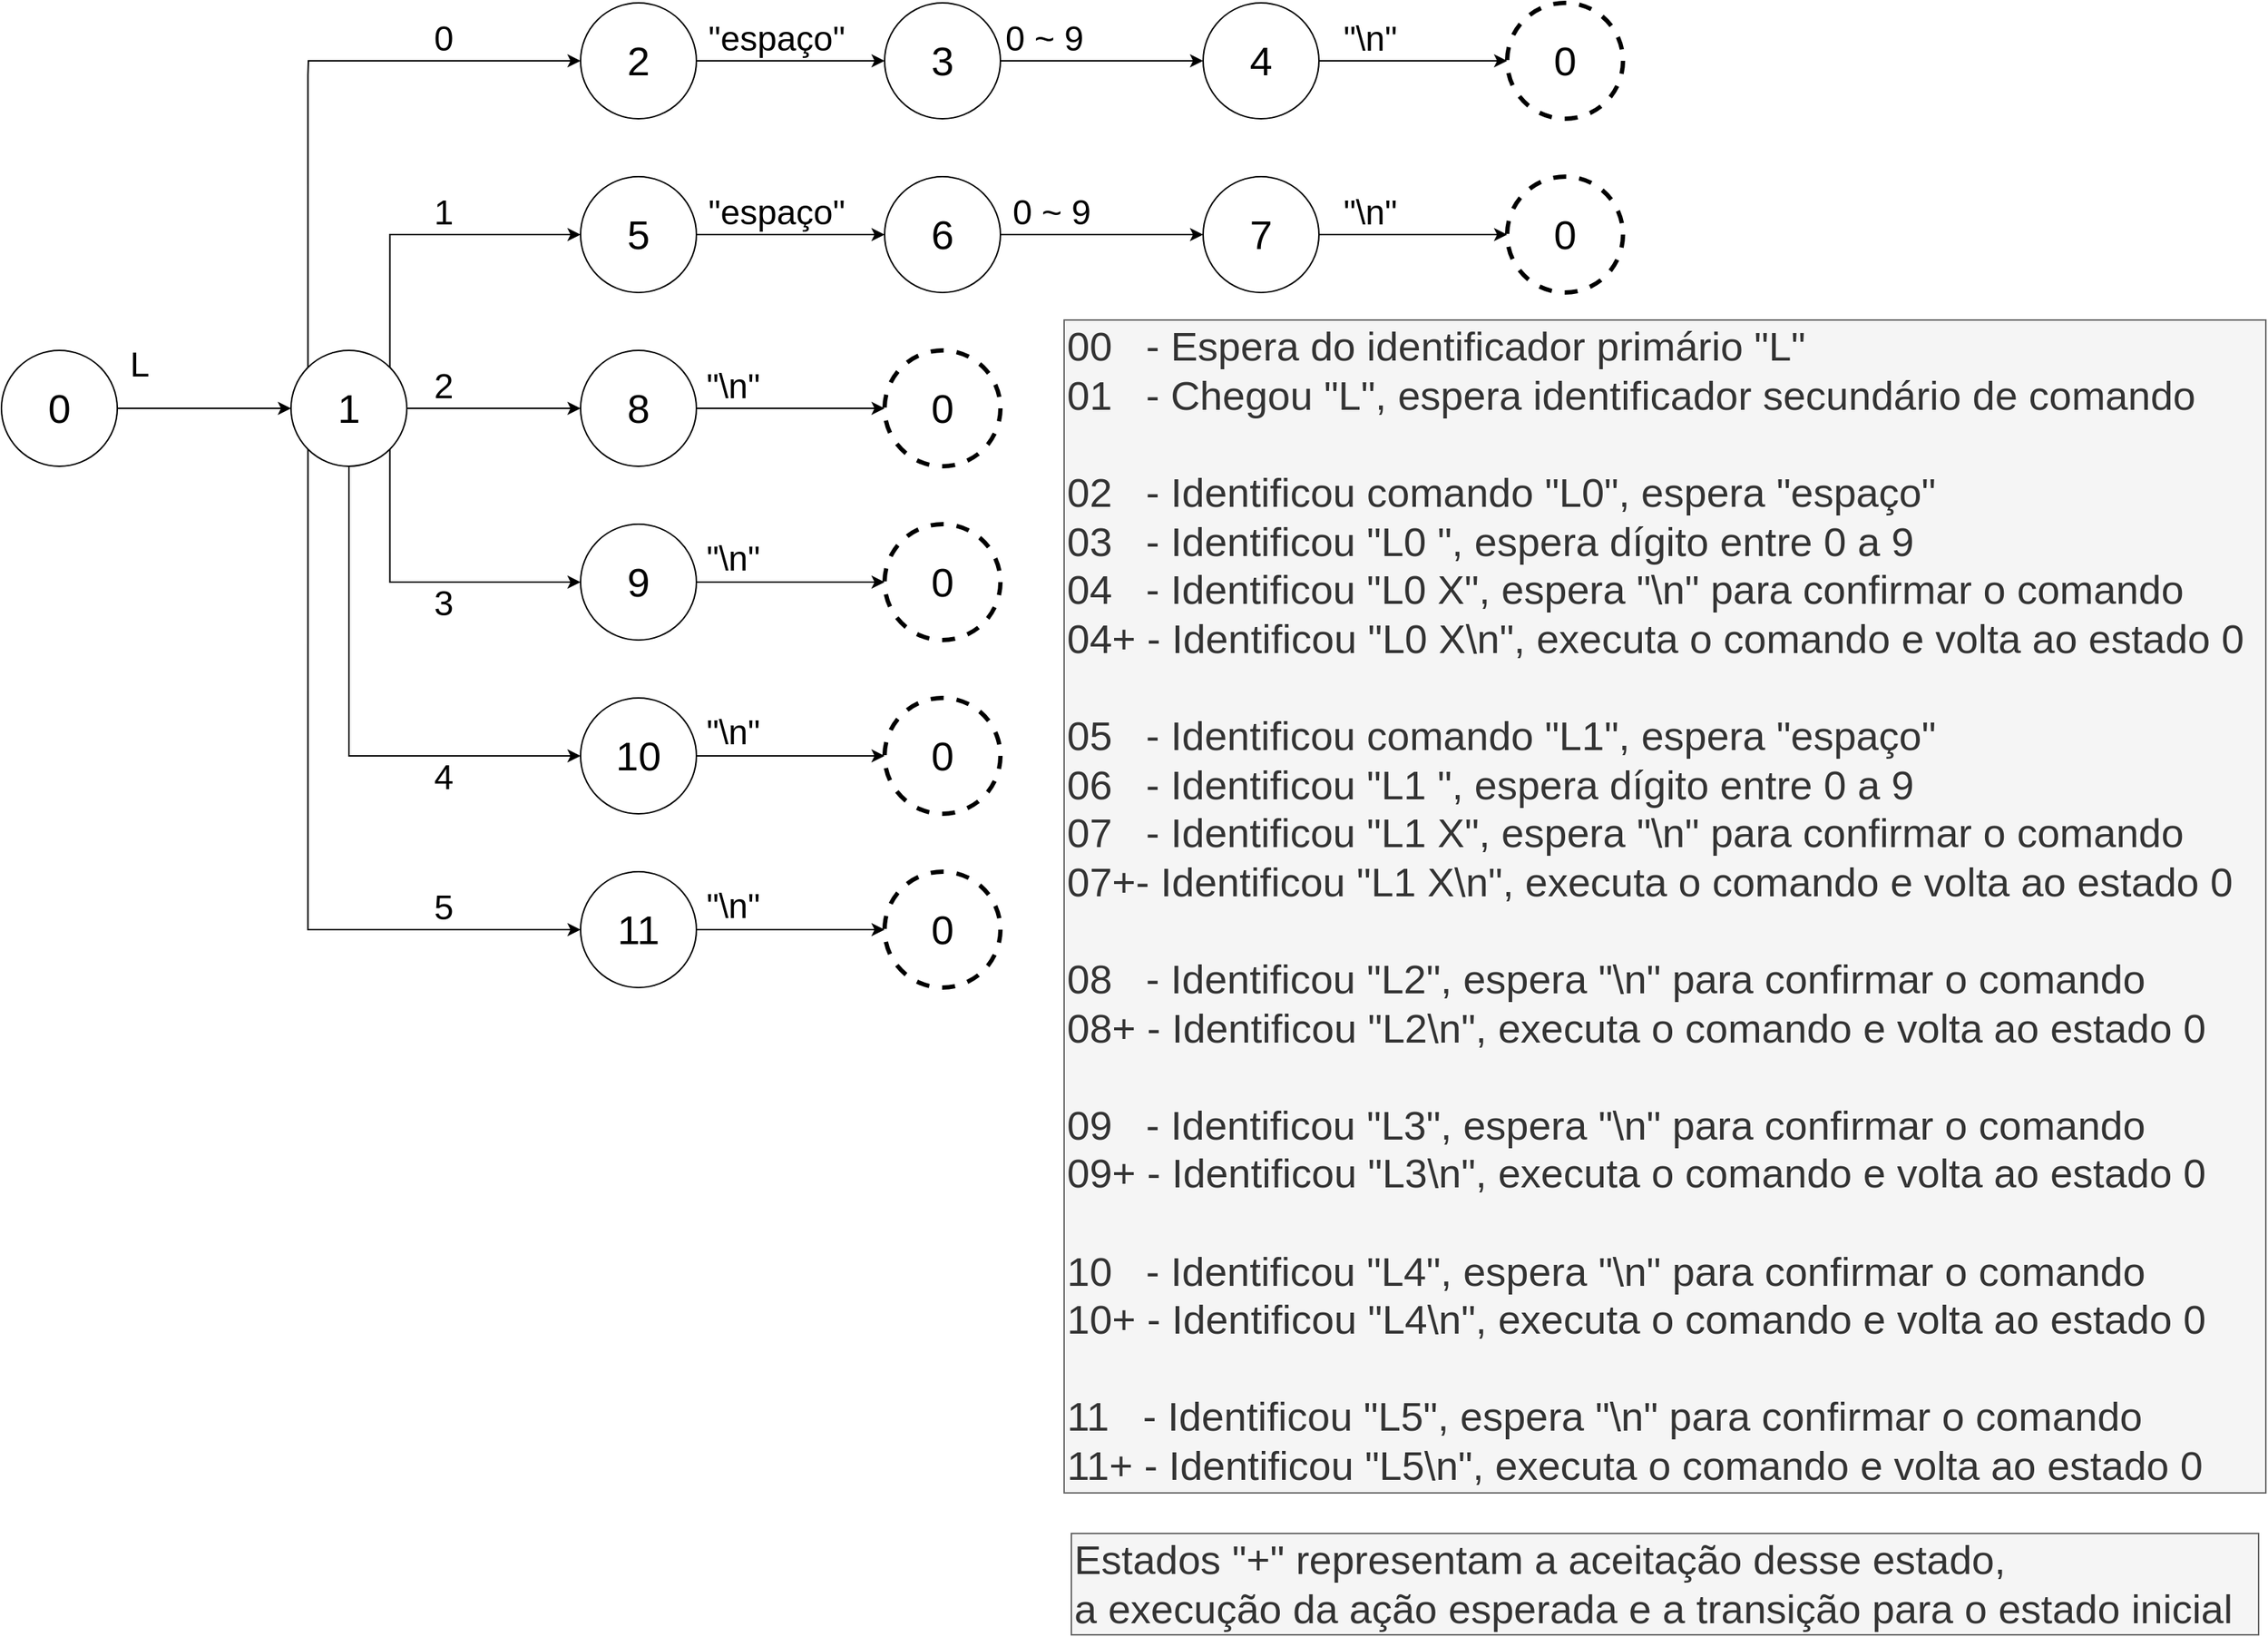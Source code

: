 <mxfile>
    <diagram id="TWPvgU6UWbrKj5qan-sC" name="Page-1">
        <mxGraphModel dx="1895" dy="1620" grid="1" gridSize="10" guides="1" tooltips="1" connect="1" arrows="1" fold="1" page="1" pageScale="1" pageWidth="827" pageHeight="1169" math="0" shadow="0">
            <root>
                <mxCell id="0"/>
                <mxCell id="1" parent="0"/>
                <mxCell id="b2YMCBuufm5c_ai1b8BD-9" value="&lt;div&gt;&lt;font style=&quot;font-size: 28px&quot;&gt;00&amp;nbsp; &amp;nbsp;- Espera do identificador primário &quot;L&quot;&lt;br&gt;&lt;/font&gt;&lt;/div&gt;&lt;font style=&quot;font-size: 28px&quot;&gt;&lt;div&gt;&lt;span&gt;01&amp;nbsp; &amp;nbsp;- Chegou &quot;L&quot;, espera identificador secundário de comando&lt;/span&gt;&lt;/div&gt;&lt;div&gt;&lt;span&gt;&lt;br&gt;&lt;/span&gt;&lt;/div&gt;&lt;div&gt;&lt;span&gt;02&amp;nbsp; &amp;nbsp;- Identificou comando &quot;L0&quot;, espera &quot;espaço&quot;&lt;/span&gt;&lt;/div&gt;&lt;div&gt;&lt;span&gt;03&amp;nbsp; &amp;nbsp;- Identificou &quot;L0 &quot;, espera dígito entre 0 a 9&lt;/span&gt;&lt;br&gt;&lt;/div&gt;&lt;div&gt;04&amp;nbsp; &amp;nbsp;- Identificou &quot;L0 X&quot;, espera &quot;\n&quot; para confirmar o comando&lt;span&gt;&lt;br&gt;&lt;/span&gt;&lt;/div&gt;&lt;div&gt;04+ - Identificou&amp;nbsp;&quot;L0 X\n&quot;, executa o comando e volta ao estado 0&lt;/div&gt;&lt;div&gt;&lt;br&gt;&lt;/div&gt;&lt;div&gt;&lt;div&gt;05&amp;nbsp;&lt;span&gt;&amp;nbsp;&lt;/span&gt;&lt;span&gt;&amp;nbsp;&lt;/span&gt;&lt;span&gt;- Identificou comando &quot;L1&quot;, espera &quot;espaço&quot;&lt;/span&gt;&lt;/div&gt;&lt;div&gt;06&amp;nbsp;&lt;span&gt;&amp;nbsp;&lt;/span&gt;&lt;span&gt;&amp;nbsp;&lt;/span&gt;&lt;span&gt;- Identificou &quot;L1 &quot;, espera dígito entre 0 a 9&lt;/span&gt;&lt;/div&gt;&lt;div&gt;07&amp;nbsp;&lt;span&gt;&amp;nbsp;&lt;/span&gt;&lt;span&gt;&amp;nbsp;&lt;/span&gt;&lt;span&gt;- Identificou &quot;L1 X&quot;, espera &quot;\n&quot; para confirmar o comando&lt;/span&gt;&lt;/div&gt;&lt;div&gt;07+- Identificou&amp;nbsp;&quot;L1 X\n&quot;, executa o comando e volta ao estado 0&lt;/div&gt;&lt;div&gt;&lt;br&gt;&lt;/div&gt;&lt;div&gt;08&amp;nbsp; &amp;nbsp;- Identificou &quot;L2&quot;,&amp;nbsp;&lt;span&gt;espera &quot;\n&quot; para confirmar o comando&lt;/span&gt;&lt;/div&gt;&lt;/div&gt;&lt;div&gt;08+ - Identificou &quot;L2\n&quot;, executa o comando e volta ao estado 0&lt;/div&gt;&lt;div&gt;&lt;br&gt;&lt;/div&gt;&lt;div&gt;&lt;div&gt;09&amp;nbsp; &amp;nbsp;- Identificou &quot;L3&quot;,&amp;nbsp;espera &quot;\n&quot; para confirmar o comando&lt;/div&gt;&lt;div&gt;09+ - Identificou &quot;L3\n&quot;, executa o comando e volta ao estado 0&lt;br&gt;&lt;br&gt;10&amp;nbsp; &amp;nbsp;-&amp;nbsp;&lt;span&gt;Identificou &quot;L4&quot;,&amp;nbsp;espera &quot;\n&quot; para confirmar o comando&lt;/span&gt;&lt;/div&gt;&lt;/div&gt;&lt;div&gt;&lt;span&gt;10+ - Identificou &quot;L4\n&quot;, executa o comando e volta ao estado 0&lt;/span&gt;&lt;/div&gt;&lt;div&gt;&lt;span&gt;&lt;br&gt;&lt;/span&gt;&lt;/div&gt;&lt;div&gt;&lt;span&gt;11&amp;nbsp; &amp;nbsp;- Identificou &quot;L5&quot;, espera &quot;\n&quot; para confirmar o comando&lt;/span&gt;&lt;/div&gt;&lt;div&gt;11+ - Identificou &quot;L5\n&quot;, executa o comando e volta ao estado 0&lt;/div&gt;&lt;/font&gt;" style="text;html=1;align=left;verticalAlign=middle;resizable=0;points=[];autosize=1;strokeColor=#666666;fillColor=#f5f5f5;fontSize=28;imageAspect=1;recursiveResize=1;expand=1;resizeHeight=1;resizeWidth=1;comic=0;fontColor=#333333;" parent="1" vertex="1">
                    <mxGeometry x="740" y="222" width="830" height="810" as="geometry"/>
                </mxCell>
                <mxCell id="b2YMCBuufm5c_ai1b8BD-25" style="edgeStyle=orthogonalEdgeStyle;rounded=0;orthogonalLoop=1;jettySize=auto;html=1;fontSize=28;" parent="1" source="b2YMCBuufm5c_ai1b8BD-26" target="b2YMCBuufm5c_ai1b8BD-28" edge="1">
                    <mxGeometry relative="1" as="geometry"/>
                </mxCell>
                <mxCell id="b2YMCBuufm5c_ai1b8BD-26" value="&lt;font style=&quot;font-size: 28px&quot;&gt;0&lt;/font&gt;" style="ellipse;whiteSpace=wrap;html=1;aspect=fixed;" parent="1" vertex="1">
                    <mxGeometry x="6" y="243" width="80" height="80" as="geometry"/>
                </mxCell>
                <mxCell id="b2YMCBuufm5c_ai1b8BD-47" style="edgeStyle=orthogonalEdgeStyle;rounded=0;orthogonalLoop=1;jettySize=auto;html=1;entryX=0;entryY=0.5;entryDx=0;entryDy=0;fontSize=24;exitX=0;exitY=0;exitDx=0;exitDy=0;" parent="1" source="b2YMCBuufm5c_ai1b8BD-28" target="b2YMCBuufm5c_ai1b8BD-38" edge="1">
                    <mxGeometry relative="1" as="geometry">
                        <Array as="points">
                            <mxPoint x="218" y="53"/>
                            <mxPoint x="218" y="43"/>
                        </Array>
                    </mxGeometry>
                </mxCell>
                <mxCell id="b2YMCBuufm5c_ai1b8BD-48" style="edgeStyle=orthogonalEdgeStyle;rounded=0;orthogonalLoop=1;jettySize=auto;html=1;entryX=0;entryY=0.5;entryDx=0;entryDy=0;fontSize=24;exitX=1;exitY=0;exitDx=0;exitDy=0;" parent="1" source="b2YMCBuufm5c_ai1b8BD-28" target="b2YMCBuufm5c_ai1b8BD-42" edge="1">
                    <mxGeometry relative="1" as="geometry">
                        <Array as="points">
                            <mxPoint x="274" y="163"/>
                        </Array>
                    </mxGeometry>
                </mxCell>
                <mxCell id="b2YMCBuufm5c_ai1b8BD-50" style="edgeStyle=orthogonalEdgeStyle;rounded=0;orthogonalLoop=1;jettySize=auto;html=1;entryX=0;entryY=0.5;entryDx=0;entryDy=0;fontSize=24;" parent="1" source="b2YMCBuufm5c_ai1b8BD-28" target="b2YMCBuufm5c_ai1b8BD-43" edge="1">
                    <mxGeometry relative="1" as="geometry"/>
                </mxCell>
                <mxCell id="b2YMCBuufm5c_ai1b8BD-53" style="edgeStyle=orthogonalEdgeStyle;rounded=0;orthogonalLoop=1;jettySize=auto;html=1;entryX=0;entryY=0.5;entryDx=0;entryDy=0;fontSize=24;exitX=1;exitY=1;exitDx=0;exitDy=0;" parent="1" source="b2YMCBuufm5c_ai1b8BD-28" target="b2YMCBuufm5c_ai1b8BD-44" edge="1">
                    <mxGeometry relative="1" as="geometry">
                        <mxPoint x="226" y="363" as="sourcePoint"/>
                        <Array as="points">
                            <mxPoint x="274" y="403"/>
                        </Array>
                    </mxGeometry>
                </mxCell>
                <mxCell id="b2YMCBuufm5c_ai1b8BD-55" style="edgeStyle=orthogonalEdgeStyle;rounded=0;orthogonalLoop=1;jettySize=auto;html=1;entryX=0;entryY=0.5;entryDx=0;entryDy=0;fontSize=24;exitX=0.5;exitY=1;exitDx=0;exitDy=0;" parent="1" source="b2YMCBuufm5c_ai1b8BD-28" target="b2YMCBuufm5c_ai1b8BD-45" edge="1">
                    <mxGeometry relative="1" as="geometry">
                        <Array as="points">
                            <mxPoint x="246" y="523"/>
                        </Array>
                    </mxGeometry>
                </mxCell>
                <mxCell id="b2YMCBuufm5c_ai1b8BD-57" style="edgeStyle=orthogonalEdgeStyle;rounded=0;orthogonalLoop=1;jettySize=auto;html=1;exitX=0;exitY=1;exitDx=0;exitDy=0;fontSize=24;entryX=0;entryY=0.5;entryDx=0;entryDy=0;" parent="1" source="b2YMCBuufm5c_ai1b8BD-28" target="b2YMCBuufm5c_ai1b8BD-58" edge="1">
                    <mxGeometry relative="1" as="geometry">
                        <mxPoint x="217.333" y="603" as="targetPoint"/>
                        <Array as="points">
                            <mxPoint x="218" y="643"/>
                        </Array>
                    </mxGeometry>
                </mxCell>
                <mxCell id="b2YMCBuufm5c_ai1b8BD-28" value="&lt;span style=&quot;font-size: 28px&quot;&gt;1&lt;/span&gt;" style="ellipse;whiteSpace=wrap;html=1;aspect=fixed;" parent="1" vertex="1">
                    <mxGeometry x="206" y="243" width="80" height="80" as="geometry"/>
                </mxCell>
                <mxCell id="b2YMCBuufm5c_ai1b8BD-29" style="edgeStyle=orthogonalEdgeStyle;rounded=0;orthogonalLoop=1;jettySize=auto;html=1;entryX=0;entryY=0.5;entryDx=0;entryDy=0;fontSize=24;exitX=1;exitY=0.5;exitDx=0;exitDy=0;" parent="1" source="b2YMCBuufm5c_ai1b8BD-42" target="b2YMCBuufm5c_ai1b8BD-34" edge="1">
                    <mxGeometry relative="1" as="geometry">
                        <mxPoint x="726" y="418" as="sourcePoint"/>
                    </mxGeometry>
                </mxCell>
                <mxCell id="b2YMCBuufm5c_ai1b8BD-30" style="edgeStyle=orthogonalEdgeStyle;rounded=0;orthogonalLoop=1;jettySize=auto;html=1;fontSize=24;exitX=1;exitY=0.5;exitDx=0;exitDy=0;" parent="1" source="b2YMCBuufm5c_ai1b8BD-43" target="b2YMCBuufm5c_ai1b8BD-35" edge="1">
                    <mxGeometry relative="1" as="geometry">
                        <mxPoint x="496" y="293" as="sourcePoint"/>
                    </mxGeometry>
                </mxCell>
                <mxCell id="b2YMCBuufm5c_ai1b8BD-80" style="edgeStyle=orthogonalEdgeStyle;rounded=0;orthogonalLoop=1;jettySize=auto;html=1;entryX=0;entryY=0.5;entryDx=0;entryDy=0;fontSize=24;" parent="1" source="b2YMCBuufm5c_ai1b8BD-31" target="b2YMCBuufm5c_ai1b8BD-79" edge="1">
                    <mxGeometry relative="1" as="geometry"/>
                </mxCell>
                <mxCell id="b2YMCBuufm5c_ai1b8BD-31" value="&lt;font style=&quot;font-size: 28px&quot;&gt;4&lt;/font&gt;" style="ellipse;whiteSpace=wrap;html=1;aspect=fixed;strokeWidth=1;" parent="1" vertex="1">
                    <mxGeometry x="836" y="3" width="80" height="80" as="geometry"/>
                </mxCell>
                <mxCell id="b2YMCBuufm5c_ai1b8BD-32" value="&lt;font style=&quot;font-size: 24px&quot;&gt;L&lt;/font&gt;" style="text;html=1;align=center;verticalAlign=middle;resizable=0;points=[];autosize=1;strokeColor=none;fillColor=none;fontSize=15;" parent="1" vertex="1">
                    <mxGeometry x="86" y="238" width="30" height="30" as="geometry"/>
                </mxCell>
                <mxCell id="b2YMCBuufm5c_ai1b8BD-33" value="0" style="text;html=1;align=center;verticalAlign=middle;resizable=0;points=[];autosize=1;strokeColor=none;fillColor=none;fontSize=24;" parent="1" vertex="1">
                    <mxGeometry x="296" y="13" width="30" height="30" as="geometry"/>
                </mxCell>
                <mxCell id="b2YMCBuufm5c_ai1b8BD-34" value="&lt;font style=&quot;font-size: 28px&quot;&gt;6&lt;/font&gt;" style="ellipse;whiteSpace=wrap;html=1;aspect=fixed;" parent="1" vertex="1">
                    <mxGeometry x="616" y="123" width="80" height="80" as="geometry"/>
                </mxCell>
                <mxCell id="b2YMCBuufm5c_ai1b8BD-35" value="&lt;font style=&quot;font-size: 28px&quot;&gt;0&lt;/font&gt;" style="ellipse;whiteSpace=wrap;html=1;aspect=fixed;strokeWidth=3;dashed=1;" parent="1" vertex="1">
                    <mxGeometry x="616" y="243" width="80" height="80" as="geometry"/>
                </mxCell>
                <mxCell id="b2YMCBuufm5c_ai1b8BD-36" value="&quot;espaço&quot;" style="text;html=1;align=center;verticalAlign=middle;resizable=0;points=[];autosize=1;strokeColor=none;fillColor=none;fontSize=24;" parent="1" vertex="1">
                    <mxGeometry x="486" y="13" width="110" height="30" as="geometry"/>
                </mxCell>
                <mxCell id="b2YMCBuufm5c_ai1b8BD-37" value="&quot;\n&quot;" style="text;html=1;align=center;verticalAlign=middle;resizable=0;points=[];autosize=1;strokeColor=none;fillColor=none;fontSize=24;" parent="1" vertex="1">
                    <mxGeometry x="486" y="253" width="50" height="30" as="geometry"/>
                </mxCell>
                <mxCell id="b2YMCBuufm5c_ai1b8BD-38" value="&lt;font style=&quot;font-size: 28px&quot;&gt;2&lt;/font&gt;" style="ellipse;whiteSpace=wrap;html=1;aspect=fixed;" parent="1" vertex="1">
                    <mxGeometry x="406" y="3" width="80" height="80" as="geometry"/>
                </mxCell>
                <mxCell id="b2YMCBuufm5c_ai1b8BD-42" value="&lt;font style=&quot;font-size: 28px&quot;&gt;5&lt;/font&gt;" style="ellipse;whiteSpace=wrap;html=1;aspect=fixed;" parent="1" vertex="1">
                    <mxGeometry x="406" y="123" width="80" height="80" as="geometry"/>
                </mxCell>
                <mxCell id="b2YMCBuufm5c_ai1b8BD-43" value="&lt;font style=&quot;font-size: 28px&quot;&gt;8&lt;/font&gt;" style="ellipse;whiteSpace=wrap;html=1;aspect=fixed;" parent="1" vertex="1">
                    <mxGeometry x="406" y="243" width="80" height="80" as="geometry"/>
                </mxCell>
                <mxCell id="b2YMCBuufm5c_ai1b8BD-44" value="&lt;font style=&quot;font-size: 28px&quot;&gt;9&lt;/font&gt;" style="ellipse;whiteSpace=wrap;html=1;aspect=fixed;" parent="1" vertex="1">
                    <mxGeometry x="406" y="363" width="80" height="80" as="geometry"/>
                </mxCell>
                <mxCell id="b2YMCBuufm5c_ai1b8BD-45" value="&lt;font style=&quot;font-size: 28px&quot;&gt;10&lt;/font&gt;" style="ellipse;whiteSpace=wrap;html=1;aspect=fixed;" parent="1" vertex="1">
                    <mxGeometry x="406" y="483" width="80" height="80" as="geometry"/>
                </mxCell>
                <mxCell id="b2YMCBuufm5c_ai1b8BD-49" value="1" style="text;html=1;align=center;verticalAlign=middle;resizable=0;points=[];autosize=1;strokeColor=none;fillColor=none;fontSize=24;" parent="1" vertex="1">
                    <mxGeometry x="296" y="133" width="30" height="30" as="geometry"/>
                </mxCell>
                <mxCell id="b2YMCBuufm5c_ai1b8BD-51" value="2" style="text;html=1;align=center;verticalAlign=middle;resizable=0;points=[];autosize=1;strokeColor=none;fillColor=none;fontSize=24;" parent="1" vertex="1">
                    <mxGeometry x="296" y="253" width="30" height="30" as="geometry"/>
                </mxCell>
                <mxCell id="b2YMCBuufm5c_ai1b8BD-54" value="3" style="text;html=1;align=center;verticalAlign=middle;resizable=0;points=[];autosize=1;strokeColor=none;fillColor=none;fontSize=24;" parent="1" vertex="1">
                    <mxGeometry x="296" y="403" width="30" height="30" as="geometry"/>
                </mxCell>
                <mxCell id="b2YMCBuufm5c_ai1b8BD-56" value="4" style="text;html=1;align=center;verticalAlign=middle;resizable=0;points=[];autosize=1;strokeColor=none;fillColor=none;fontSize=24;" parent="1" vertex="1">
                    <mxGeometry x="296" y="523" width="30" height="30" as="geometry"/>
                </mxCell>
                <mxCell id="b2YMCBuufm5c_ai1b8BD-58" value="&lt;font style=&quot;font-size: 28px&quot;&gt;11&lt;/font&gt;" style="ellipse;whiteSpace=wrap;html=1;aspect=fixed;" parent="1" vertex="1">
                    <mxGeometry x="406" y="603" width="80" height="80" as="geometry"/>
                </mxCell>
                <mxCell id="b2YMCBuufm5c_ai1b8BD-59" value="5" style="text;html=1;align=center;verticalAlign=middle;resizable=0;points=[];autosize=1;strokeColor=none;fillColor=none;fontSize=24;" parent="1" vertex="1">
                    <mxGeometry x="296" y="613" width="30" height="30" as="geometry"/>
                </mxCell>
                <mxCell id="b2YMCBuufm5c_ai1b8BD-60" value="&lt;font style=&quot;font-size: 28px&quot;&gt;0&lt;/font&gt;" style="ellipse;whiteSpace=wrap;html=1;aspect=fixed;strokeWidth=3;dashed=1;" parent="1" vertex="1">
                    <mxGeometry x="616" y="363" width="80" height="80" as="geometry"/>
                </mxCell>
                <mxCell id="b2YMCBuufm5c_ai1b8BD-61" value="&lt;font style=&quot;font-size: 28px&quot;&gt;0&lt;/font&gt;" style="ellipse;whiteSpace=wrap;html=1;aspect=fixed;strokeWidth=3;dashed=1;" parent="1" vertex="1">
                    <mxGeometry x="616" y="483" width="80" height="80" as="geometry"/>
                </mxCell>
                <mxCell id="b2YMCBuufm5c_ai1b8BD-62" value="&lt;font style=&quot;font-size: 28px&quot;&gt;0&lt;/font&gt;" style="ellipse;whiteSpace=wrap;html=1;aspect=fixed;strokeWidth=3;dashed=1;" parent="1" vertex="1">
                    <mxGeometry x="616" y="603" width="80" height="80" as="geometry"/>
                </mxCell>
                <mxCell id="b2YMCBuufm5c_ai1b8BD-63" style="edgeStyle=orthogonalEdgeStyle;rounded=0;orthogonalLoop=1;jettySize=auto;html=1;fontSize=24;" parent="1" source="b2YMCBuufm5c_ai1b8BD-44" target="b2YMCBuufm5c_ai1b8BD-60" edge="1">
                    <mxGeometry relative="1" as="geometry">
                        <mxPoint x="486" y="402" as="sourcePoint"/>
                        <mxPoint x="616" y="402" as="targetPoint"/>
                    </mxGeometry>
                </mxCell>
                <mxCell id="b2YMCBuufm5c_ai1b8BD-64" value="&quot;\n&quot;" style="text;html=1;align=center;verticalAlign=middle;resizable=0;points=[];autosize=1;strokeColor=none;fillColor=none;fontSize=24;" parent="1" vertex="1">
                    <mxGeometry x="486" y="372" width="50" height="30" as="geometry"/>
                </mxCell>
                <mxCell id="b2YMCBuufm5c_ai1b8BD-65" style="edgeStyle=orthogonalEdgeStyle;rounded=0;orthogonalLoop=1;jettySize=auto;html=1;fontSize=24;" parent="1" source="b2YMCBuufm5c_ai1b8BD-45" target="b2YMCBuufm5c_ai1b8BD-61" edge="1">
                    <mxGeometry relative="1" as="geometry">
                        <mxPoint x="486" y="522" as="sourcePoint"/>
                        <mxPoint x="616" y="522" as="targetPoint"/>
                    </mxGeometry>
                </mxCell>
                <mxCell id="b2YMCBuufm5c_ai1b8BD-66" value="&quot;\n&quot;" style="text;html=1;align=center;verticalAlign=middle;resizable=0;points=[];autosize=1;strokeColor=none;fillColor=none;fontSize=24;" parent="1" vertex="1">
                    <mxGeometry x="486" y="492" width="50" height="30" as="geometry"/>
                </mxCell>
                <mxCell id="b2YMCBuufm5c_ai1b8BD-67" style="edgeStyle=orthogonalEdgeStyle;rounded=0;orthogonalLoop=1;jettySize=auto;html=1;fontSize=24;" parent="1" source="b2YMCBuufm5c_ai1b8BD-58" target="b2YMCBuufm5c_ai1b8BD-62" edge="1">
                    <mxGeometry relative="1" as="geometry">
                        <mxPoint x="486" y="642" as="sourcePoint"/>
                        <mxPoint x="616" y="642" as="targetPoint"/>
                    </mxGeometry>
                </mxCell>
                <mxCell id="b2YMCBuufm5c_ai1b8BD-68" value="&quot;\n&quot;" style="text;html=1;align=center;verticalAlign=middle;resizable=0;points=[];autosize=1;strokeColor=none;fillColor=none;fontSize=24;" parent="1" vertex="1">
                    <mxGeometry x="486" y="612" width="50" height="30" as="geometry"/>
                </mxCell>
                <mxCell id="b2YMCBuufm5c_ai1b8BD-69" style="edgeStyle=orthogonalEdgeStyle;rounded=0;orthogonalLoop=1;jettySize=auto;html=1;entryX=0;entryY=0.5;entryDx=0;entryDy=0;fontSize=24;exitX=1;exitY=0.5;exitDx=0;exitDy=0;" parent="1" source="b2YMCBuufm5c_ai1b8BD-38" target="b2YMCBuufm5c_ai1b8BD-70" edge="1">
                    <mxGeometry relative="1" as="geometry">
                        <mxPoint x="506" y="43.0" as="sourcePoint"/>
                    </mxGeometry>
                </mxCell>
                <mxCell id="b2YMCBuufm5c_ai1b8BD-73" style="edgeStyle=orthogonalEdgeStyle;rounded=0;orthogonalLoop=1;jettySize=auto;html=1;fontSize=24;" parent="1" source="b2YMCBuufm5c_ai1b8BD-70" target="b2YMCBuufm5c_ai1b8BD-31" edge="1">
                    <mxGeometry relative="1" as="geometry"/>
                </mxCell>
                <mxCell id="b2YMCBuufm5c_ai1b8BD-70" value="&lt;font style=&quot;font-size: 28px&quot;&gt;3&lt;/font&gt;" style="ellipse;whiteSpace=wrap;html=1;aspect=fixed;" parent="1" vertex="1">
                    <mxGeometry x="616" y="3" width="80" height="80" as="geometry"/>
                </mxCell>
                <mxCell id="b2YMCBuufm5c_ai1b8BD-71" value="&quot;espaço&quot;" style="text;html=1;align=center;verticalAlign=middle;resizable=0;points=[];autosize=1;strokeColor=none;fillColor=none;fontSize=24;" parent="1" vertex="1">
                    <mxGeometry x="486" y="133" width="110" height="30" as="geometry"/>
                </mxCell>
                <mxCell id="b2YMCBuufm5c_ai1b8BD-74" value="0 ~ 9" style="text;html=1;align=center;verticalAlign=middle;resizable=0;points=[];autosize=1;strokeColor=none;fillColor=none;fontSize=24;" parent="1" vertex="1">
                    <mxGeometry x="691" y="13" width="70" height="30" as="geometry"/>
                </mxCell>
                <mxCell id="b2YMCBuufm5c_ai1b8BD-75" value="&lt;font style=&quot;font-size: 28px&quot;&gt;7&lt;/font&gt;" style="ellipse;whiteSpace=wrap;html=1;aspect=fixed;strokeWidth=1;" parent="1" vertex="1">
                    <mxGeometry x="836" y="123" width="80" height="80" as="geometry"/>
                </mxCell>
                <mxCell id="b2YMCBuufm5c_ai1b8BD-76" style="edgeStyle=orthogonalEdgeStyle;rounded=0;orthogonalLoop=1;jettySize=auto;html=1;fontSize=24;exitX=1;exitY=0.5;exitDx=0;exitDy=0;" parent="1" source="b2YMCBuufm5c_ai1b8BD-34" target="b2YMCBuufm5c_ai1b8BD-75" edge="1">
                    <mxGeometry relative="1" as="geometry">
                        <mxPoint x="731" y="163" as="sourcePoint"/>
                    </mxGeometry>
                </mxCell>
                <mxCell id="b2YMCBuufm5c_ai1b8BD-77" value="0 ~ 9" style="text;html=1;align=center;verticalAlign=middle;resizable=0;points=[];autosize=1;strokeColor=none;fillColor=none;fontSize=24;" parent="1" vertex="1">
                    <mxGeometry x="696" y="133" width="70" height="30" as="geometry"/>
                </mxCell>
                <mxCell id="b2YMCBuufm5c_ai1b8BD-79" value="&lt;font style=&quot;font-size: 28px&quot;&gt;0&lt;/font&gt;" style="ellipse;whiteSpace=wrap;html=1;aspect=fixed;strokeWidth=3;dashed=1;" parent="1" vertex="1">
                    <mxGeometry x="1046" y="3" width="80" height="80" as="geometry"/>
                </mxCell>
                <mxCell id="b2YMCBuufm5c_ai1b8BD-81" value="&quot;\n&quot;" style="text;html=1;align=center;verticalAlign=middle;resizable=0;points=[];autosize=1;strokeColor=none;fillColor=none;fontSize=24;" parent="1" vertex="1">
                    <mxGeometry x="926" y="13" width="50" height="30" as="geometry"/>
                </mxCell>
                <mxCell id="b2YMCBuufm5c_ai1b8BD-82" value="&lt;font style=&quot;font-size: 28px&quot;&gt;0&lt;/font&gt;" style="ellipse;whiteSpace=wrap;html=1;aspect=fixed;strokeWidth=3;dashed=1;" parent="1" vertex="1">
                    <mxGeometry x="1046" y="123" width="80" height="80" as="geometry"/>
                </mxCell>
                <mxCell id="b2YMCBuufm5c_ai1b8BD-83" value="&quot;\n&quot;" style="text;html=1;align=center;verticalAlign=middle;resizable=0;points=[];autosize=1;strokeColor=none;fillColor=none;fontSize=24;" parent="1" vertex="1">
                    <mxGeometry x="926" y="133" width="50" height="30" as="geometry"/>
                </mxCell>
                <mxCell id="b2YMCBuufm5c_ai1b8BD-84" style="edgeStyle=orthogonalEdgeStyle;rounded=0;orthogonalLoop=1;jettySize=auto;html=1;entryX=0;entryY=0.5;entryDx=0;entryDy=0;fontSize=24;exitX=1;exitY=0.5;exitDx=0;exitDy=0;" parent="1" source="b2YMCBuufm5c_ai1b8BD-75" target="b2YMCBuufm5c_ai1b8BD-82" edge="1">
                    <mxGeometry relative="1" as="geometry">
                        <mxPoint x="916" y="43" as="sourcePoint"/>
                        <mxPoint x="1046.0" y="43" as="targetPoint"/>
                        <Array as="points">
                            <mxPoint x="1046" y="163"/>
                        </Array>
                    </mxGeometry>
                </mxCell>
                <mxCell id="2" value="Estados &quot;+&quot; representam a aceitação desse estado, &lt;br&gt;a execução da ação esperada e a transição para o estado inicial" style="text;html=1;align=left;verticalAlign=middle;resizable=0;points=[];autosize=1;fontSize=28;fillColor=#f5f5f5;strokeColor=#666666;fontColor=#333333;" vertex="1" parent="1">
                    <mxGeometry x="745" y="1060" width="820" height="70" as="geometry"/>
                </mxCell>
            </root>
        </mxGraphModel>
    </diagram>
</mxfile>